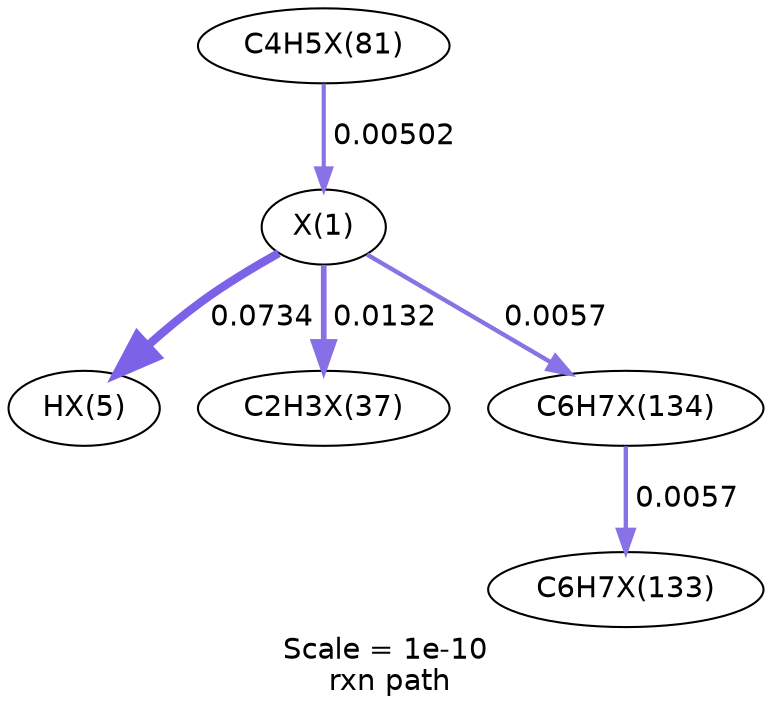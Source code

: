 digraph reaction_paths {
center=1;
s30 -> s31[fontname="Helvetica", style="setlinewidth(4.03)", arrowsize=2.01, color="0.7, 0.573, 0.9"
, label=" 0.0734"];
s30 -> s32[fontname="Helvetica", style="setlinewidth(2.73)", arrowsize=1.37, color="0.7, 0.513, 0.9"
, label=" 0.0132"];
s37 -> s30[fontname="Helvetica", style="setlinewidth(2)", arrowsize=1, color="0.7, 0.505, 0.9"
, label=" 0.00502"];
s30 -> s40[fontname="Helvetica", style="setlinewidth(2.1)", arrowsize=1.05, color="0.7, 0.506, 0.9"
, label=" 0.0057"];
s40 -> s39[fontname="Helvetica", style="setlinewidth(2.1)", arrowsize=1.05, color="0.7, 0.506, 0.9"
, label=" 0.0057"];
s30 [ fontname="Helvetica", label="X(1)"];
s31 [ fontname="Helvetica", label="HX(5)"];
s32 [ fontname="Helvetica", label="C2H3X(37)"];
s37 [ fontname="Helvetica", label="C4H5X(81)"];
s39 [ fontname="Helvetica", label="C6H7X(133)"];
s40 [ fontname="Helvetica", label="C6H7X(134)"];
 label = "Scale = 1e-10\l rxn path";
 fontname = "Helvetica";
}
